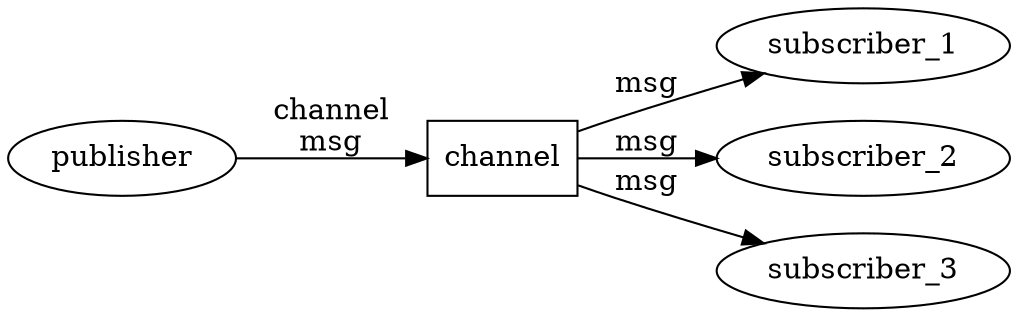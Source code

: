 digraph pubsub {
    rankdir=LR;
    channel [shape="box"];
    publisher -> channel [label="channel\nmsg"];
    channel -> subscriber_1 [label="msg"];
    channel -> subscriber_2 [label="msg"];
    channel -> subscriber_3 [label="msg"];
}
